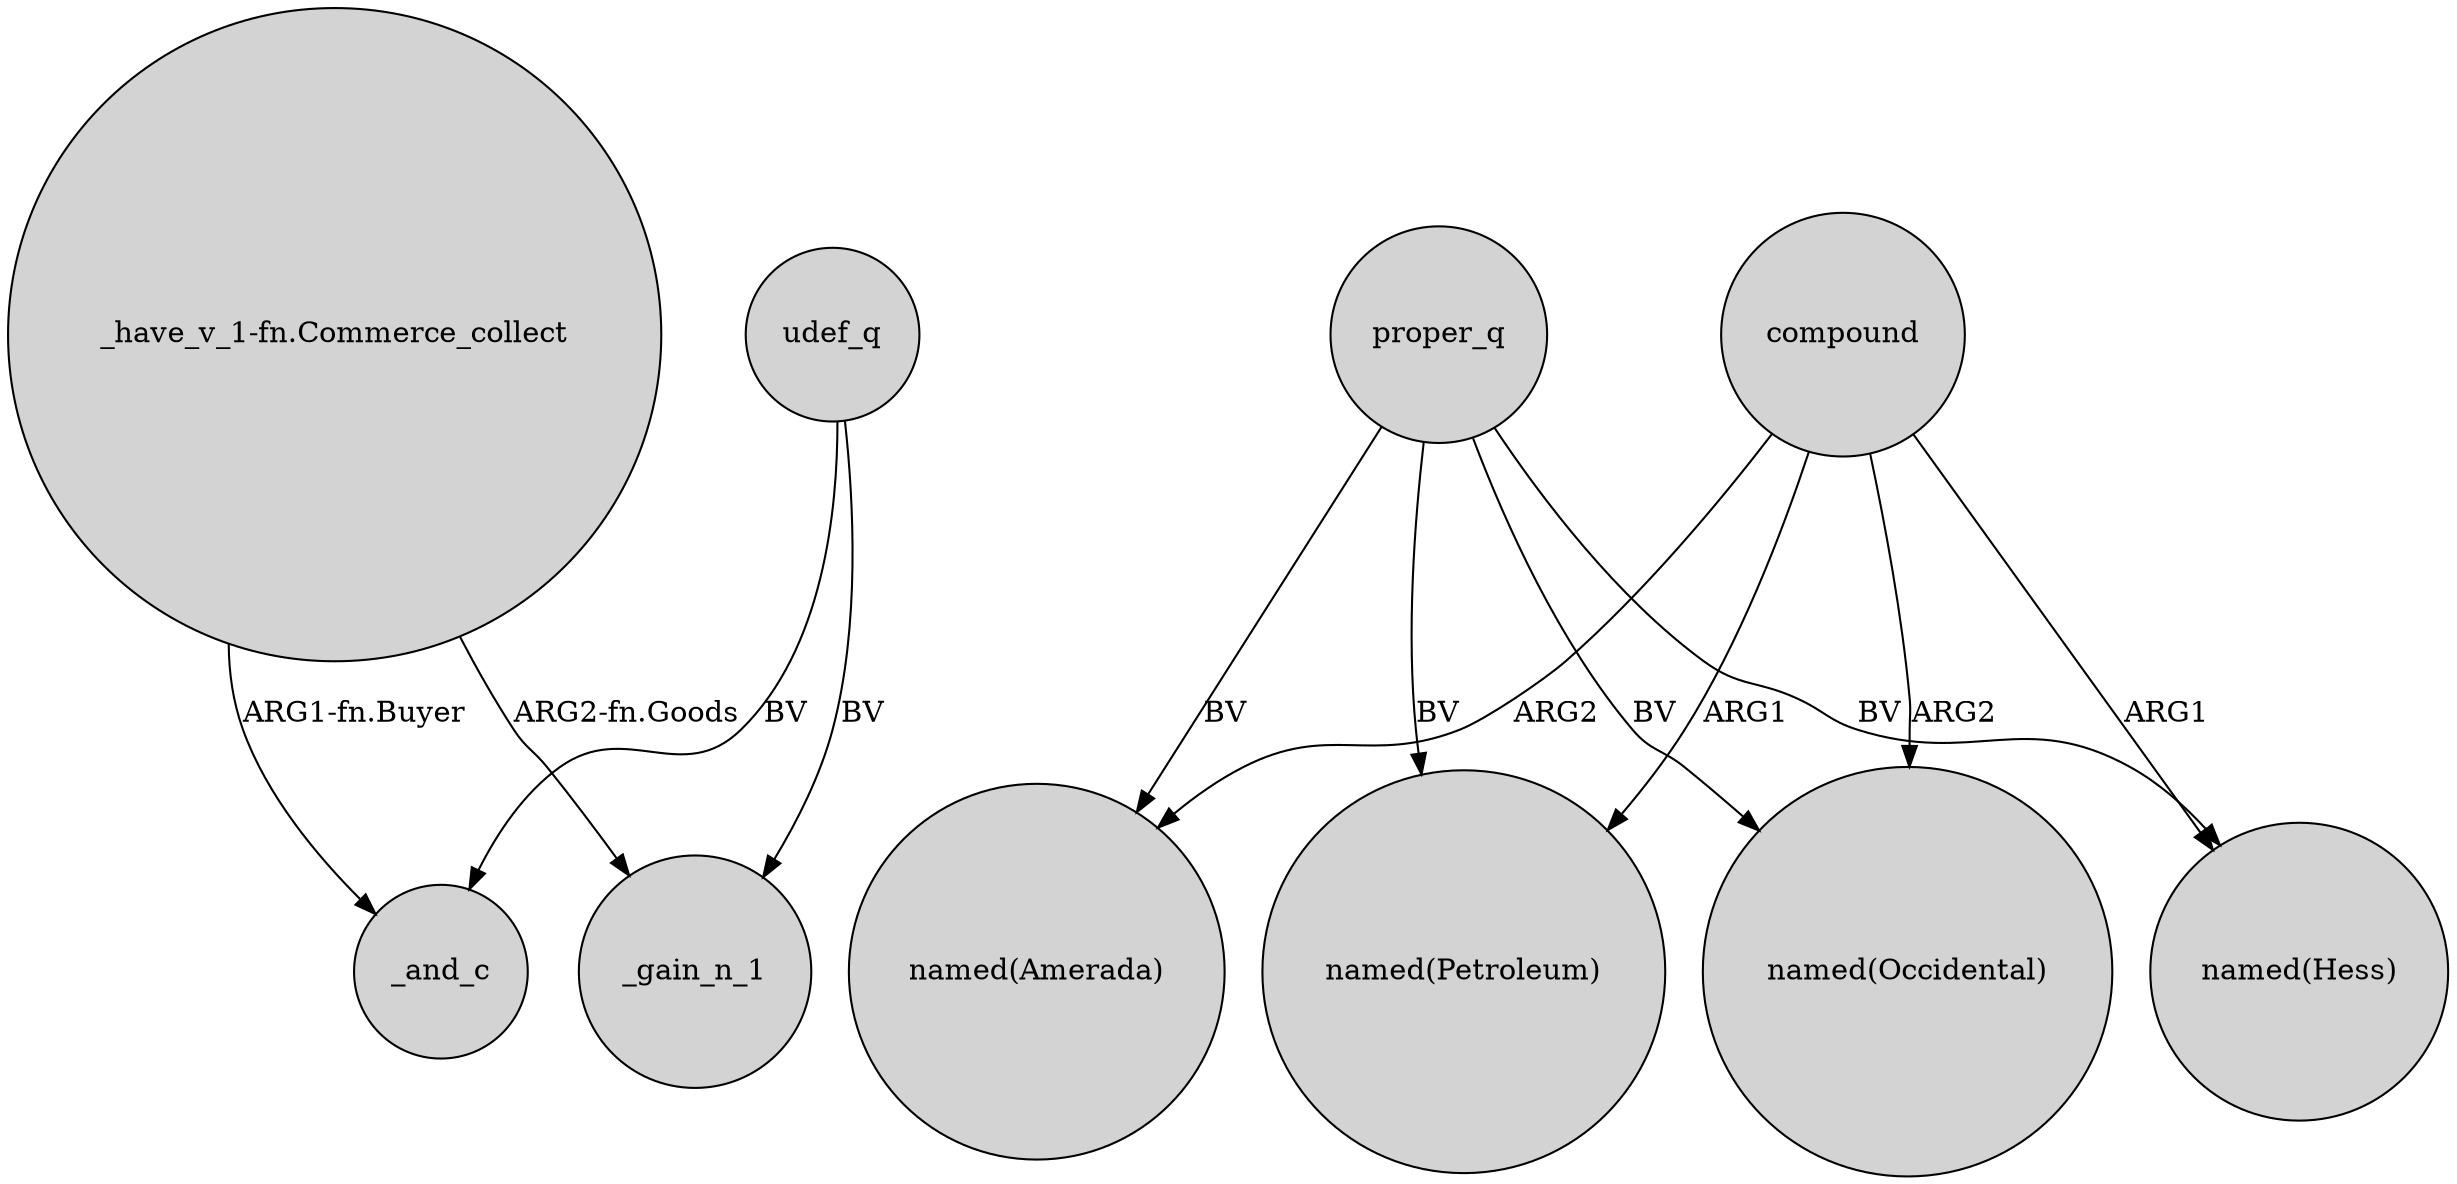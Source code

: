 digraph {
	node [shape=circle style=filled]
	"_have_v_1-fn.Commerce_collect" -> _and_c [label="ARG1-fn.Buyer"]
	"_have_v_1-fn.Commerce_collect" -> _gain_n_1 [label="ARG2-fn.Goods"]
	proper_q -> "named(Occidental)" [label=BV]
	compound -> "named(Occidental)" [label=ARG2]
	compound -> "named(Petroleum)" [label=ARG1]
	udef_q -> _and_c [label=BV]
	proper_q -> "named(Amerada)" [label=BV]
	compound -> "named(Hess)" [label=ARG1]
	proper_q -> "named(Petroleum)" [label=BV]
	compound -> "named(Amerada)" [label=ARG2]
	proper_q -> "named(Hess)" [label=BV]
	udef_q -> _gain_n_1 [label=BV]
}

